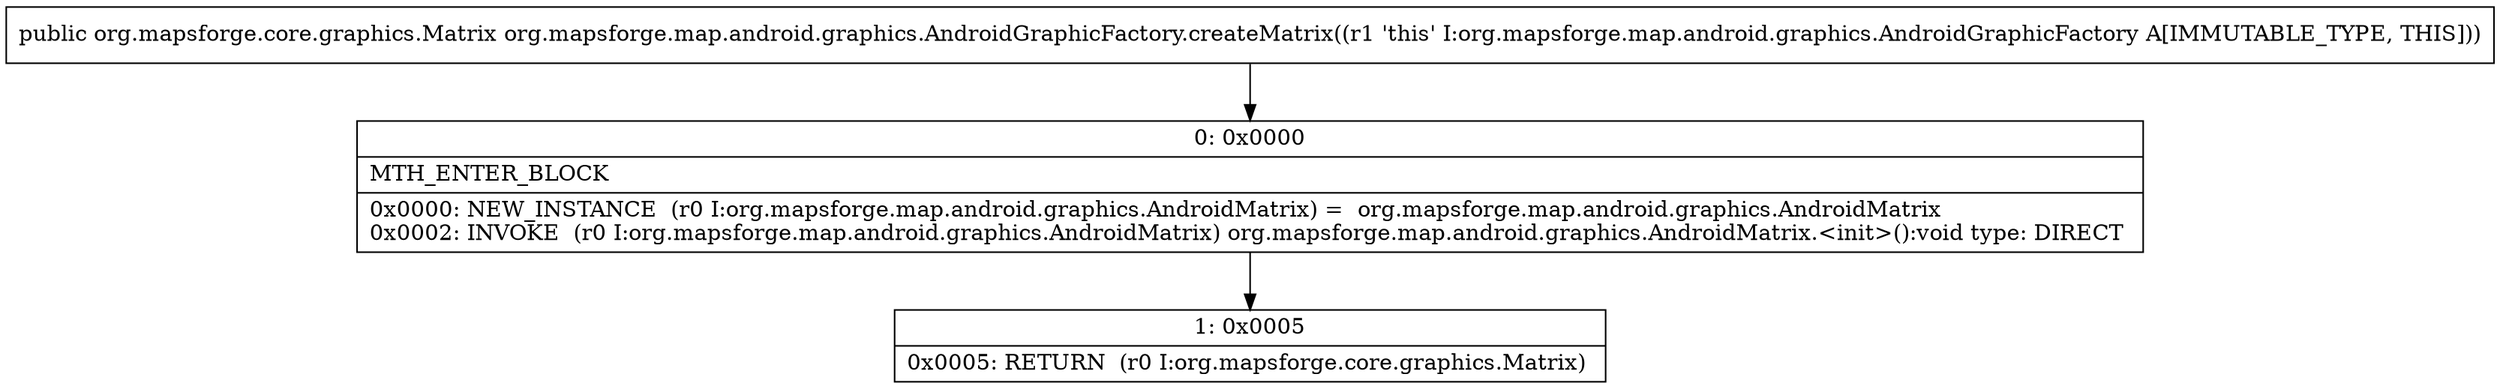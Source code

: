 digraph "CFG fororg.mapsforge.map.android.graphics.AndroidGraphicFactory.createMatrix()Lorg\/mapsforge\/core\/graphics\/Matrix;" {
Node_0 [shape=record,label="{0\:\ 0x0000|MTH_ENTER_BLOCK\l|0x0000: NEW_INSTANCE  (r0 I:org.mapsforge.map.android.graphics.AndroidMatrix) =  org.mapsforge.map.android.graphics.AndroidMatrix \l0x0002: INVOKE  (r0 I:org.mapsforge.map.android.graphics.AndroidMatrix) org.mapsforge.map.android.graphics.AndroidMatrix.\<init\>():void type: DIRECT \l}"];
Node_1 [shape=record,label="{1\:\ 0x0005|0x0005: RETURN  (r0 I:org.mapsforge.core.graphics.Matrix) \l}"];
MethodNode[shape=record,label="{public org.mapsforge.core.graphics.Matrix org.mapsforge.map.android.graphics.AndroidGraphicFactory.createMatrix((r1 'this' I:org.mapsforge.map.android.graphics.AndroidGraphicFactory A[IMMUTABLE_TYPE, THIS])) }"];
MethodNode -> Node_0;
Node_0 -> Node_1;
}

